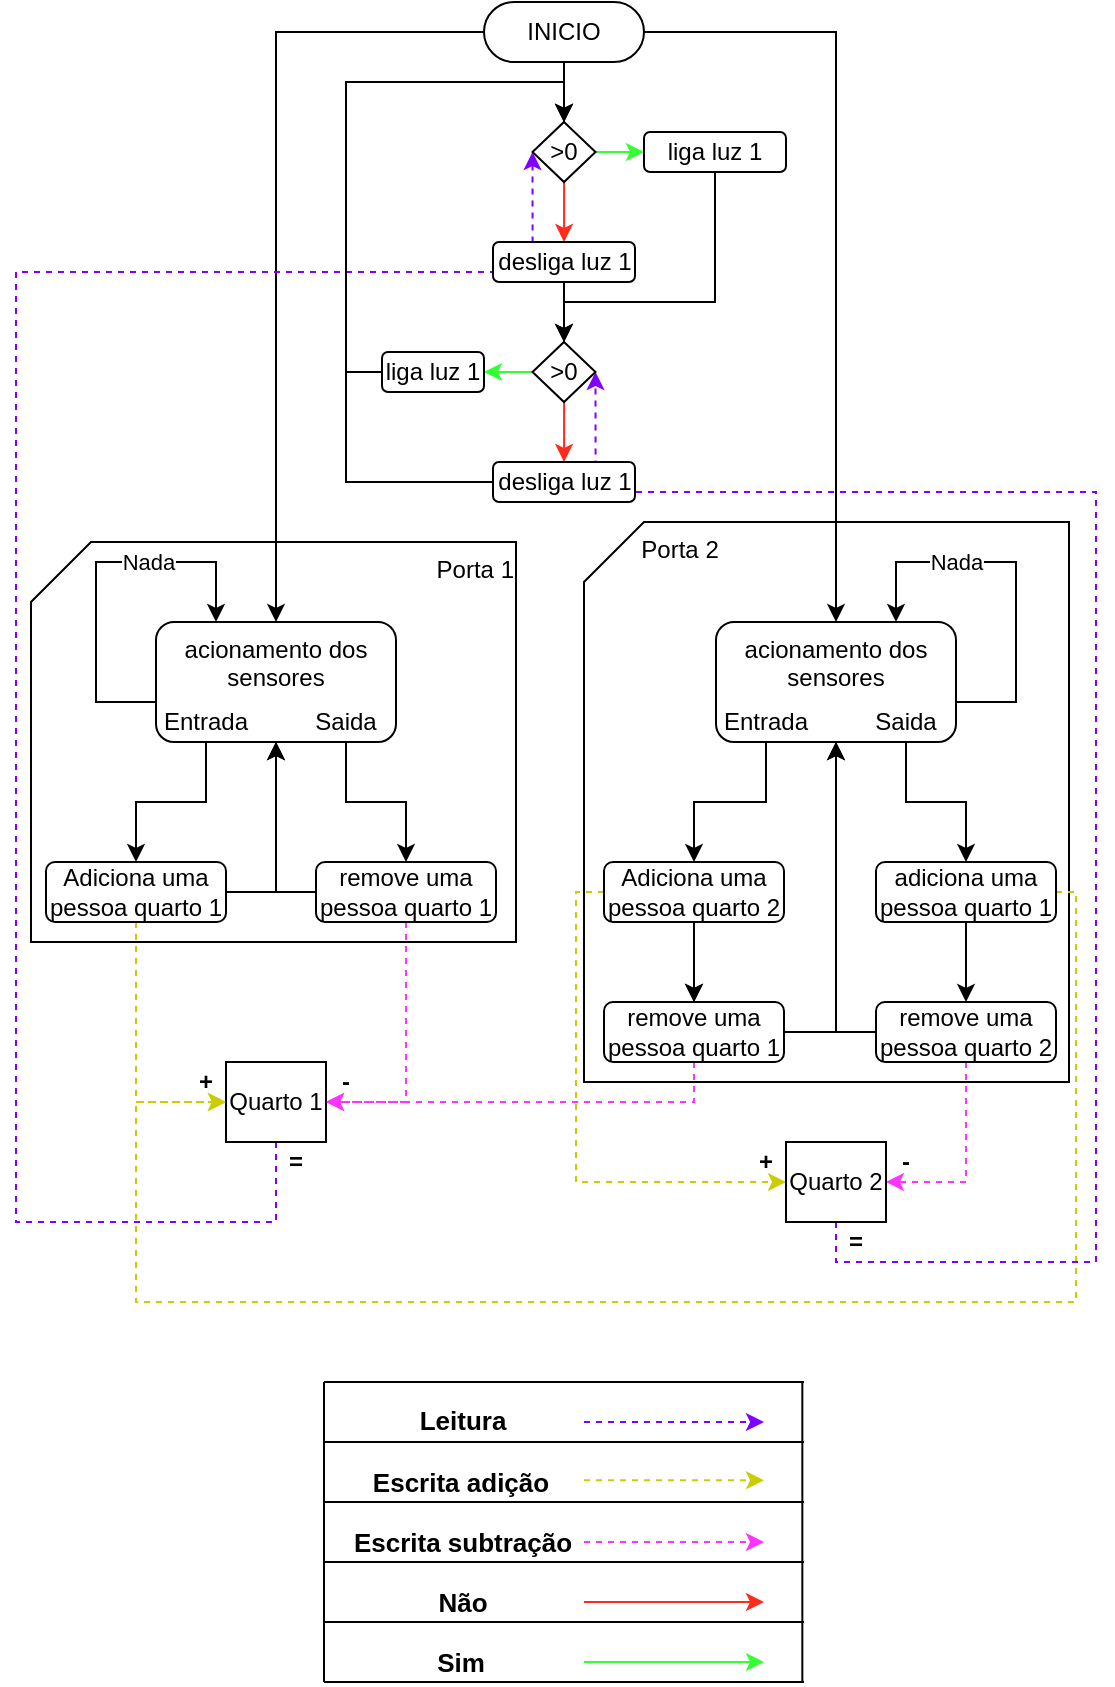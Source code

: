 <mxfile>
    <diagram id="qvJG-phGMzQfW7NpbUfx" name="Page-1">
        <mxGraphModel dx="710" dy="611" grid="1" gridSize="10" guides="1" tooltips="1" connect="1" arrows="1" fold="1" page="1" pageScale="1" pageWidth="850" pageHeight="1100" math="0" shadow="0">
            <root>
                <mxCell id="0"/>
                <mxCell id="1" parent="0"/>
                <mxCell id="2" value="&amp;nbsp; &amp;nbsp; &amp;nbsp; &amp;nbsp; Porta 2" style="shape=card;whiteSpace=wrap;html=1;verticalAlign=top;align=left;" vertex="1" parent="1">
                    <mxGeometry x="414" y="300" width="242.5" height="280" as="geometry"/>
                </mxCell>
                <mxCell id="3" value="Porta 1" style="shape=card;whiteSpace=wrap;html=1;verticalAlign=top;align=right;" vertex="1" parent="1">
                    <mxGeometry x="137.5" y="310" width="242.5" height="200" as="geometry"/>
                </mxCell>
                <mxCell id="4" style="edgeStyle=orthogonalEdgeStyle;rounded=0;orthogonalLoop=1;jettySize=auto;html=1;entryX=0.5;entryY=0;entryDx=0;entryDy=0;" edge="1" parent="1" source="7" target="8">
                    <mxGeometry relative="1" as="geometry">
                        <mxPoint x="300" y="350" as="targetPoint"/>
                        <Array as="points">
                            <mxPoint x="260" y="55"/>
                        </Array>
                    </mxGeometry>
                </mxCell>
                <mxCell id="5" style="edgeStyle=orthogonalEdgeStyle;rounded=0;orthogonalLoop=1;jettySize=auto;html=1;entryX=0.5;entryY=0;entryDx=0;entryDy=0;" edge="1" parent="1" source="7" target="23">
                    <mxGeometry relative="1" as="geometry">
                        <Array as="points">
                            <mxPoint x="540" y="55"/>
                        </Array>
                    </mxGeometry>
                </mxCell>
                <mxCell id="6" style="edgeStyle=orthogonalEdgeStyle;rounded=0;orthogonalLoop=1;jettySize=auto;html=1;entryX=0.5;entryY=0;entryDx=0;entryDy=0;" edge="1" parent="1" source="7" target="47">
                    <mxGeometry relative="1" as="geometry">
                        <mxPoint x="404" y="110" as="targetPoint"/>
                    </mxGeometry>
                </mxCell>
                <mxCell id="7" value="INICIO" style="rounded=1;whiteSpace=wrap;html=1;arcSize=50;" vertex="1" parent="1">
                    <mxGeometry x="364" y="40" width="80" height="30" as="geometry"/>
                </mxCell>
                <mxCell id="8" value="acionamento dos sensores" style="rounded=1;whiteSpace=wrap;html=1;horizontal=1;verticalAlign=top;" vertex="1" parent="1">
                    <mxGeometry x="200" y="350" width="120" height="60" as="geometry"/>
                </mxCell>
                <mxCell id="9" style="edgeStyle=orthogonalEdgeStyle;rounded=0;orthogonalLoop=1;jettySize=auto;html=1;entryX=0.5;entryY=0;entryDx=0;entryDy=0;" edge="1" parent="1" source="10" target="15">
                    <mxGeometry relative="1" as="geometry">
                        <mxPoint x="180" y="470" as="targetPoint"/>
                    </mxGeometry>
                </mxCell>
                <mxCell id="10" value="Entrada" style="text;html=1;strokeColor=none;fillColor=none;align=center;verticalAlign=middle;whiteSpace=wrap;rounded=0;" vertex="1" parent="1">
                    <mxGeometry x="200" y="390" width="50" height="20" as="geometry"/>
                </mxCell>
                <mxCell id="11" style="edgeStyle=orthogonalEdgeStyle;rounded=0;orthogonalLoop=1;jettySize=auto;html=1;entryX=0.5;entryY=0;entryDx=0;entryDy=0;" edge="1" parent="1" source="12" target="20">
                    <mxGeometry relative="1" as="geometry">
                        <mxPoint x="340" y="470" as="targetPoint"/>
                        <Array as="points">
                            <mxPoint x="295" y="440"/>
                            <mxPoint x="325" y="440"/>
                        </Array>
                    </mxGeometry>
                </mxCell>
                <mxCell id="12" value="Saida" style="text;html=1;strokeColor=none;fillColor=none;align=center;verticalAlign=middle;whiteSpace=wrap;rounded=0;" vertex="1" parent="1">
                    <mxGeometry x="270" y="390" width="50" height="20" as="geometry"/>
                </mxCell>
                <mxCell id="13" style="edgeStyle=orthogonalEdgeStyle;rounded=0;orthogonalLoop=1;jettySize=auto;html=1;entryX=0.5;entryY=1;entryDx=0;entryDy=0;" edge="1" parent="1" source="15" target="8">
                    <mxGeometry relative="1" as="geometry">
                        <mxPoint x="260" y="570" as="targetPoint"/>
                        <Array as="points">
                            <mxPoint x="260" y="485"/>
                        </Array>
                    </mxGeometry>
                </mxCell>
                <mxCell id="14" style="edgeStyle=orthogonalEdgeStyle;rounded=0;orthogonalLoop=1;jettySize=auto;html=1;entryX=0;entryY=0.5;entryDx=0;entryDy=0;dashed=1;exitX=0.5;exitY=1;exitDx=0;exitDy=0;fillColor=#1ba1e2;strokeColor=#CCCC00;" edge="1" parent="1" source="15" target="22">
                    <mxGeometry relative="1" as="geometry">
                        <Array as="points">
                            <mxPoint x="190" y="590"/>
                        </Array>
                    </mxGeometry>
                </mxCell>
                <mxCell id="15" value="Adiciona uma pessoa quarto&amp;nbsp;1" style="rounded=1;whiteSpace=wrap;html=1;" vertex="1" parent="1">
                    <mxGeometry x="145" y="470" width="90" height="30" as="geometry"/>
                </mxCell>
                <mxCell id="16" style="edgeStyle=orthogonalEdgeStyle;rounded=0;orthogonalLoop=1;jettySize=auto;html=1;entryX=0.25;entryY=0;entryDx=0;entryDy=0;" edge="1" parent="1" source="8" target="8">
                    <mxGeometry relative="1" as="geometry">
                        <Array as="points">
                            <mxPoint x="170" y="390"/>
                            <mxPoint x="170" y="320"/>
                            <mxPoint x="230" y="320"/>
                        </Array>
                    </mxGeometry>
                </mxCell>
                <mxCell id="17" value="Nada" style="edgeLabel;html=1;align=center;verticalAlign=middle;resizable=0;points=[];" vertex="1" connectable="0" parent="16">
                    <mxGeometry x="0.201" y="-2" relative="1" as="geometry">
                        <mxPoint x="12" y="-2" as="offset"/>
                    </mxGeometry>
                </mxCell>
                <mxCell id="18" style="edgeStyle=orthogonalEdgeStyle;rounded=0;orthogonalLoop=1;jettySize=auto;html=1;" edge="1" parent="1" source="20" target="8">
                    <mxGeometry relative="1" as="geometry">
                        <mxPoint x="260" y="570" as="targetPoint"/>
                        <Array as="points">
                            <mxPoint x="260" y="485"/>
                        </Array>
                    </mxGeometry>
                </mxCell>
                <mxCell id="19" style="edgeStyle=orthogonalEdgeStyle;rounded=0;orthogonalLoop=1;jettySize=auto;html=1;entryX=1;entryY=0.5;entryDx=0;entryDy=0;dashed=1;exitX=0.5;exitY=1;exitDx=0;exitDy=0;strokeColor=#FF33FF;" edge="1" parent="1" source="20" target="22">
                    <mxGeometry relative="1" as="geometry">
                        <Array as="points">
                            <mxPoint x="325" y="590"/>
                        </Array>
                    </mxGeometry>
                </mxCell>
                <mxCell id="20" value="remove uma pessoa quarto 1" style="rounded=1;whiteSpace=wrap;html=1;" vertex="1" parent="1">
                    <mxGeometry x="280" y="470" width="90" height="30" as="geometry"/>
                </mxCell>
                <mxCell id="21" style="edgeStyle=orthogonalEdgeStyle;rounded=0;orthogonalLoop=1;jettySize=auto;html=1;entryX=0;entryY=0.5;entryDx=0;entryDy=0;dashed=1;strokeColor=#7F00FF;" edge="1" parent="1" source="22" target="47">
                    <mxGeometry relative="1" as="geometry">
                        <Array as="points">
                            <mxPoint x="260" y="650"/>
                            <mxPoint x="130" y="650"/>
                            <mxPoint x="130" y="175"/>
                            <mxPoint x="388" y="175"/>
                        </Array>
                    </mxGeometry>
                </mxCell>
                <mxCell id="22" value="Quarto 1" style="rounded=0;whiteSpace=wrap;html=1;" vertex="1" parent="1">
                    <mxGeometry x="235" y="570" width="50" height="40" as="geometry"/>
                </mxCell>
                <mxCell id="23" value="acionamento dos sensores" style="rounded=1;whiteSpace=wrap;html=1;horizontal=1;verticalAlign=top;" vertex="1" parent="1">
                    <mxGeometry x="480" y="350" width="120" height="60" as="geometry"/>
                </mxCell>
                <mxCell id="24" style="edgeStyle=orthogonalEdgeStyle;rounded=0;orthogonalLoop=1;jettySize=auto;html=1;entryX=0.5;entryY=0;entryDx=0;entryDy=0;" edge="1" parent="1" source="25" target="31">
                    <mxGeometry relative="1" as="geometry"/>
                </mxCell>
                <mxCell id="25" value="Entrada" style="text;html=1;strokeColor=none;fillColor=none;align=center;verticalAlign=middle;whiteSpace=wrap;rounded=0;" vertex="1" parent="1">
                    <mxGeometry x="480" y="390" width="50" height="20" as="geometry"/>
                </mxCell>
                <mxCell id="26" style="edgeStyle=orthogonalEdgeStyle;rounded=0;orthogonalLoop=1;jettySize=auto;html=1;entryX=0.5;entryY=0;entryDx=0;entryDy=0;" edge="1" parent="1" source="27" target="42">
                    <mxGeometry relative="1" as="geometry"/>
                </mxCell>
                <mxCell id="27" value="Saida" style="text;html=1;strokeColor=none;fillColor=none;align=center;verticalAlign=middle;whiteSpace=wrap;rounded=0;" vertex="1" parent="1">
                    <mxGeometry x="550" y="390" width="50" height="20" as="geometry"/>
                </mxCell>
                <mxCell id="28" style="edgeStyle=orthogonalEdgeStyle;rounded=0;orthogonalLoop=1;jettySize=auto;html=1;entryX=0.5;entryY=0;entryDx=0;entryDy=0;" edge="1" parent="1" source="31" target="39">
                    <mxGeometry relative="1" as="geometry"/>
                </mxCell>
                <mxCell id="29" style="edgeStyle=orthogonalEdgeStyle;rounded=0;orthogonalLoop=1;jettySize=auto;html=1;entryX=0;entryY=0.5;entryDx=0;entryDy=0;dashed=1;fillColor=#1ba1e2;strokeColor=#CCCC00;" edge="1" parent="1" source="31" target="44">
                    <mxGeometry relative="1" as="geometry">
                        <Array as="points">
                            <mxPoint x="410" y="485"/>
                            <mxPoint x="410" y="630"/>
                        </Array>
                    </mxGeometry>
                </mxCell>
                <mxCell id="30" value="" style="edgeStyle=orthogonalEdgeStyle;rounded=0;orthogonalLoop=1;jettySize=auto;html=1;" edge="1" parent="1" source="31" target="39">
                    <mxGeometry relative="1" as="geometry"/>
                </mxCell>
                <mxCell id="31" value="Adiciona uma pessoa quarto 2" style="rounded=1;whiteSpace=wrap;html=1;" vertex="1" parent="1">
                    <mxGeometry x="424" y="470" width="90" height="30" as="geometry"/>
                </mxCell>
                <mxCell id="32" style="edgeStyle=orthogonalEdgeStyle;rounded=0;orthogonalLoop=1;jettySize=auto;html=1;entryX=0.75;entryY=0;entryDx=0;entryDy=0;" edge="1" parent="1" source="23" target="23">
                    <mxGeometry relative="1" as="geometry">
                        <Array as="points">
                            <mxPoint x="630" y="390"/>
                            <mxPoint x="630" y="320"/>
                            <mxPoint x="570" y="320"/>
                        </Array>
                    </mxGeometry>
                </mxCell>
                <mxCell id="33" value="Nada" style="edgeLabel;html=1;align=center;verticalAlign=middle;resizable=0;points=[];" vertex="1" connectable="0" parent="32">
                    <mxGeometry x="0.201" y="-2" relative="1" as="geometry">
                        <mxPoint x="-16" y="2" as="offset"/>
                    </mxGeometry>
                </mxCell>
                <mxCell id="34" style="edgeStyle=orthogonalEdgeStyle;rounded=0;orthogonalLoop=1;jettySize=auto;html=1;entryX=1;entryY=0.5;entryDx=0;entryDy=0;dashed=1;strokeColor=#FF33FF;" edge="1" parent="1" source="36" target="44">
                    <mxGeometry relative="1" as="geometry"/>
                </mxCell>
                <mxCell id="35" style="edgeStyle=orthogonalEdgeStyle;rounded=0;orthogonalLoop=1;jettySize=auto;html=1;entryX=0.5;entryY=1;entryDx=0;entryDy=0;" edge="1" parent="1" source="36" target="23">
                    <mxGeometry relative="1" as="geometry">
                        <Array as="points">
                            <mxPoint x="540" y="555"/>
                        </Array>
                    </mxGeometry>
                </mxCell>
                <mxCell id="36" value="remove uma pessoa quarto 2" style="rounded=1;whiteSpace=wrap;html=1;" vertex="1" parent="1">
                    <mxGeometry x="560" y="540" width="90" height="30" as="geometry"/>
                </mxCell>
                <mxCell id="37" style="edgeStyle=orthogonalEdgeStyle;rounded=0;orthogonalLoop=1;jettySize=auto;html=1;entryX=1;entryY=0.5;entryDx=0;entryDy=0;dashed=1;strokeColor=#FF33FF;" edge="1" parent="1" source="39" target="22">
                    <mxGeometry relative="1" as="geometry">
                        <Array as="points">
                            <mxPoint x="469" y="590"/>
                        </Array>
                    </mxGeometry>
                </mxCell>
                <mxCell id="38" style="edgeStyle=orthogonalEdgeStyle;rounded=0;orthogonalLoop=1;jettySize=auto;html=1;" edge="1" parent="1" source="39" target="23">
                    <mxGeometry relative="1" as="geometry">
                        <Array as="points">
                            <mxPoint x="540" y="555"/>
                        </Array>
                    </mxGeometry>
                </mxCell>
                <mxCell id="39" value="remove uma pessoa quarto 1" style="rounded=1;whiteSpace=wrap;html=1;" vertex="1" parent="1">
                    <mxGeometry x="424" y="540" width="90" height="30" as="geometry"/>
                </mxCell>
                <mxCell id="40" style="edgeStyle=orthogonalEdgeStyle;rounded=0;orthogonalLoop=1;jettySize=auto;html=1;entryX=0.5;entryY=0;entryDx=0;entryDy=0;" edge="1" parent="1" source="42" target="36">
                    <mxGeometry relative="1" as="geometry"/>
                </mxCell>
                <mxCell id="41" style="edgeStyle=orthogonalEdgeStyle;rounded=0;orthogonalLoop=1;jettySize=auto;html=1;entryX=0;entryY=0.5;entryDx=0;entryDy=0;dashed=1;fillColor=#1ba1e2;strokeColor=#CCCC00;" edge="1" parent="1" source="42" target="22">
                    <mxGeometry relative="1" as="geometry">
                        <Array as="points">
                            <mxPoint x="660" y="485"/>
                            <mxPoint x="660" y="690"/>
                            <mxPoint x="190" y="690"/>
                            <mxPoint x="190" y="590"/>
                        </Array>
                    </mxGeometry>
                </mxCell>
                <mxCell id="42" value="adiciona uma pessoa quarto 1" style="rounded=1;whiteSpace=wrap;html=1;" vertex="1" parent="1">
                    <mxGeometry x="560" y="470" width="90" height="30" as="geometry"/>
                </mxCell>
                <mxCell id="43" style="edgeStyle=orthogonalEdgeStyle;rounded=0;orthogonalLoop=1;jettySize=auto;html=1;entryX=1;entryY=0.5;entryDx=0;entryDy=0;dashed=1;strokeColor=#7F00FF;" edge="1" parent="1" source="44" target="54">
                    <mxGeometry relative="1" as="geometry">
                        <Array as="points">
                            <mxPoint x="540" y="670"/>
                            <mxPoint x="670" y="670"/>
                            <mxPoint x="670" y="285"/>
                        </Array>
                    </mxGeometry>
                </mxCell>
                <mxCell id="44" value="Quarto 2" style="rounded=0;whiteSpace=wrap;html=1;" vertex="1" parent="1">
                    <mxGeometry x="515" y="610" width="50" height="40" as="geometry"/>
                </mxCell>
                <mxCell id="45" style="edgeStyle=orthogonalEdgeStyle;rounded=0;orthogonalLoop=1;jettySize=auto;html=1;strokeColor=#FF2B1C;" edge="1" parent="1" source="47" target="49">
                    <mxGeometry relative="1" as="geometry">
                        <mxPoint x="404" y="160" as="targetPoint"/>
                    </mxGeometry>
                </mxCell>
                <mxCell id="46" style="edgeStyle=orthogonalEdgeStyle;rounded=0;orthogonalLoop=1;jettySize=auto;html=1;entryX=0;entryY=0.5;entryDx=0;entryDy=0;strokeColor=#33FF33;" edge="1" parent="1" source="47" target="51">
                    <mxGeometry relative="1" as="geometry"/>
                </mxCell>
                <mxCell id="47" value="&amp;gt;0" style="rhombus;whiteSpace=wrap;html=1;" vertex="1" parent="1">
                    <mxGeometry x="388.25" y="100" width="31.5" height="30" as="geometry"/>
                </mxCell>
                <mxCell id="48" value="" style="edgeStyle=orthogonalEdgeStyle;rounded=0;orthogonalLoop=1;jettySize=auto;html=1;" edge="1" parent="1" source="49" target="54">
                    <mxGeometry relative="1" as="geometry"/>
                </mxCell>
                <mxCell id="49" value="desliga luz 1" style="rounded=1;whiteSpace=wrap;html=1;" vertex="1" parent="1">
                    <mxGeometry x="368.5" y="160" width="71" height="20" as="geometry"/>
                </mxCell>
                <mxCell id="50" style="edgeStyle=orthogonalEdgeStyle;rounded=0;orthogonalLoop=1;jettySize=auto;html=1;entryX=0.5;entryY=0;entryDx=0;entryDy=0;" edge="1" parent="1" source="51" target="54">
                    <mxGeometry relative="1" as="geometry">
                        <Array as="points">
                            <mxPoint x="480" y="190"/>
                            <mxPoint x="404" y="190"/>
                        </Array>
                    </mxGeometry>
                </mxCell>
                <mxCell id="51" value="liga luz 1" style="rounded=1;whiteSpace=wrap;html=1;" vertex="1" parent="1">
                    <mxGeometry x="444" y="105" width="71" height="20" as="geometry"/>
                </mxCell>
                <mxCell id="52" value="" style="edgeStyle=orthogonalEdgeStyle;rounded=0;orthogonalLoop=1;jettySize=auto;html=1;strokeColor=#33FF33;" edge="1" parent="1" source="54" target="58">
                    <mxGeometry relative="1" as="geometry"/>
                </mxCell>
                <mxCell id="53" style="edgeStyle=orthogonalEdgeStyle;rounded=0;orthogonalLoop=1;jettySize=auto;html=1;entryX=0.5;entryY=0;entryDx=0;entryDy=0;strokeColor=#FF2B1C;" edge="1" parent="1" source="54" target="56">
                    <mxGeometry relative="1" as="geometry"/>
                </mxCell>
                <mxCell id="54" value="&amp;gt;0" style="rhombus;whiteSpace=wrap;html=1;" vertex="1" parent="1">
                    <mxGeometry x="388.25" y="210" width="31.5" height="30" as="geometry"/>
                </mxCell>
                <mxCell id="55" style="edgeStyle=orthogonalEdgeStyle;rounded=0;orthogonalLoop=1;jettySize=auto;html=1;entryX=0.5;entryY=0;entryDx=0;entryDy=0;" edge="1" parent="1" source="56" target="47">
                    <mxGeometry relative="1" as="geometry">
                        <Array as="points">
                            <mxPoint x="295" y="280"/>
                            <mxPoint x="295" y="80"/>
                            <mxPoint x="404" y="80"/>
                        </Array>
                    </mxGeometry>
                </mxCell>
                <mxCell id="56" value="desliga luz 1" style="rounded=1;whiteSpace=wrap;html=1;" vertex="1" parent="1">
                    <mxGeometry x="368.5" y="270" width="71" height="20" as="geometry"/>
                </mxCell>
                <mxCell id="57" style="edgeStyle=orthogonalEdgeStyle;rounded=0;orthogonalLoop=1;jettySize=auto;html=1;entryX=0.5;entryY=0;entryDx=0;entryDy=0;" edge="1" parent="1" source="58" target="47">
                    <mxGeometry relative="1" as="geometry">
                        <mxPoint x="405" y="100" as="targetPoint"/>
                        <Array as="points">
                            <mxPoint x="295" y="225"/>
                            <mxPoint x="295" y="80"/>
                            <mxPoint x="404" y="80"/>
                        </Array>
                    </mxGeometry>
                </mxCell>
                <mxCell id="58" value="liga luz 1" style="rounded=1;whiteSpace=wrap;html=1;" vertex="1" parent="1">
                    <mxGeometry x="313" y="215" width="51" height="20" as="geometry"/>
                </mxCell>
                <mxCell id="59" value="+" style="text;html=1;strokeColor=none;fillColor=none;align=center;verticalAlign=middle;whiteSpace=wrap;rounded=0;fontStyle=1" vertex="1" parent="1">
                    <mxGeometry x="215" y="570" width="20" height="20" as="geometry"/>
                </mxCell>
                <mxCell id="60" value="-" style="text;html=1;strokeColor=none;fillColor=none;align=center;verticalAlign=middle;whiteSpace=wrap;rounded=0;fontStyle=1" vertex="1" parent="1">
                    <mxGeometry x="285" y="570" width="20" height="20" as="geometry"/>
                </mxCell>
                <mxCell id="61" value="=" style="text;html=1;strokeColor=none;fillColor=none;align=center;verticalAlign=middle;whiteSpace=wrap;rounded=0;fontStyle=1" vertex="1" parent="1">
                    <mxGeometry x="260" y="610" width="20" height="20" as="geometry"/>
                </mxCell>
                <mxCell id="62" value="=" style="text;html=1;strokeColor=none;fillColor=none;align=center;verticalAlign=middle;whiteSpace=wrap;rounded=0;fontStyle=1" vertex="1" parent="1">
                    <mxGeometry x="540" y="650" width="20" height="20" as="geometry"/>
                </mxCell>
                <mxCell id="63" value="+" style="text;html=1;strokeColor=none;fillColor=none;align=center;verticalAlign=middle;whiteSpace=wrap;rounded=0;fontStyle=1" vertex="1" parent="1">
                    <mxGeometry x="495" y="610" width="20" height="20" as="geometry"/>
                </mxCell>
                <mxCell id="64" value="-" style="text;html=1;strokeColor=none;fillColor=none;align=center;verticalAlign=middle;whiteSpace=wrap;rounded=0;fontStyle=1" vertex="1" parent="1">
                    <mxGeometry x="565" y="610" width="20" height="20" as="geometry"/>
                </mxCell>
                <mxCell id="65" style="rounded=0;orthogonalLoop=1;jettySize=auto;html=1;dashed=1;strokeColor=#7F00FF;" edge="1" parent="1">
                    <mxGeometry relative="1" as="geometry">
                        <mxPoint x="414" y="750" as="sourcePoint"/>
                        <mxPoint x="504" y="750" as="targetPoint"/>
                    </mxGeometry>
                </mxCell>
                <mxCell id="66" value="Leitura" style="edgeLabel;html=1;align=center;verticalAlign=middle;resizable=0;points=[];fontSize=13;fontStyle=1" vertex="1" connectable="0" parent="65">
                    <mxGeometry x="-0.371" y="1" relative="1" as="geometry">
                        <mxPoint x="-90" as="offset"/>
                    </mxGeometry>
                </mxCell>
                <mxCell id="67" style="rounded=0;orthogonalLoop=1;jettySize=auto;html=1;dashed=1;fillColor=#1ba1e2;strokeColor=#CCCC00;" edge="1" parent="1">
                    <mxGeometry relative="1" as="geometry">
                        <mxPoint x="414" y="779.17" as="sourcePoint"/>
                        <mxPoint x="504" y="779.17" as="targetPoint"/>
                    </mxGeometry>
                </mxCell>
                <mxCell id="68" value="Escrita adição" style="edgeLabel;html=1;align=center;verticalAlign=middle;resizable=0;points=[];fontSize=13;fontStyle=1" vertex="1" connectable="0" parent="1">
                    <mxGeometry x="352.173" y="780" as="geometry"/>
                </mxCell>
                <mxCell id="69" style="rounded=0;orthogonalLoop=1;jettySize=auto;html=1;dashed=1;strokeColor=#FF33FF;" edge="1" parent="1">
                    <mxGeometry relative="1" as="geometry">
                        <mxPoint x="414" y="810" as="sourcePoint"/>
                        <mxPoint x="504" y="810" as="targetPoint"/>
                    </mxGeometry>
                </mxCell>
                <mxCell id="70" value="Escrita subtração" style="edgeLabel;html=1;align=center;verticalAlign=middle;resizable=0;points=[];fontSize=13;fontStyle=1" vertex="1" connectable="0" parent="69">
                    <mxGeometry x="-0.343" y="-3" relative="1" as="geometry">
                        <mxPoint x="-91" y="-3" as="offset"/>
                    </mxGeometry>
                </mxCell>
                <mxCell id="71" style="rounded=0;orthogonalLoop=1;jettySize=auto;html=1;strokeColor=#FF2B1C;" edge="1" parent="1">
                    <mxGeometry relative="1" as="geometry">
                        <mxPoint x="504" y="840" as="targetPoint"/>
                        <mxPoint x="414" y="840" as="sourcePoint"/>
                    </mxGeometry>
                </mxCell>
                <mxCell id="72" value="Não" style="edgeLabel;html=1;align=center;verticalAlign=middle;resizable=0;points=[];fontSize=13;fontStyle=1" vertex="1" connectable="0" parent="71">
                    <mxGeometry x="-0.491" relative="1" as="geometry">
                        <mxPoint x="-84" as="offset"/>
                    </mxGeometry>
                </mxCell>
                <mxCell id="73" value="" style="rounded=0;orthogonalLoop=1;jettySize=auto;html=1;strokeColor=#33FF33;" edge="1" parent="1">
                    <mxGeometry relative="1" as="geometry">
                        <mxPoint x="414" y="870" as="sourcePoint"/>
                        <mxPoint x="504" y="870" as="targetPoint"/>
                    </mxGeometry>
                </mxCell>
                <mxCell id="74" value="Sim" style="edgeLabel;html=1;align=center;verticalAlign=middle;resizable=0;points=[];fontSize=13;fontStyle=1" vertex="1" connectable="0" parent="73">
                    <mxGeometry x="-0.318" relative="1" as="geometry">
                        <mxPoint x="-93" as="offset"/>
                    </mxGeometry>
                </mxCell>
                <mxCell id="75" value="" style="endArrow=none;html=1;rounded=0;" edge="1" parent="1">
                    <mxGeometry width="50" height="50" relative="1" as="geometry">
                        <mxPoint x="284" y="730" as="sourcePoint"/>
                        <mxPoint x="524" y="730" as="targetPoint"/>
                    </mxGeometry>
                </mxCell>
                <mxCell id="76" value="" style="endArrow=none;html=1;rounded=0;" edge="1" parent="1">
                    <mxGeometry width="50" height="50" relative="1" as="geometry">
                        <mxPoint x="284" y="760" as="sourcePoint"/>
                        <mxPoint x="524" y="760" as="targetPoint"/>
                    </mxGeometry>
                </mxCell>
                <mxCell id="77" value="" style="endArrow=none;html=1;rounded=0;" edge="1" parent="1">
                    <mxGeometry width="50" height="50" relative="1" as="geometry">
                        <mxPoint x="284" y="790" as="sourcePoint"/>
                        <mxPoint x="524" y="790" as="targetPoint"/>
                    </mxGeometry>
                </mxCell>
                <mxCell id="78" value="" style="endArrow=none;html=1;rounded=0;" edge="1" parent="1">
                    <mxGeometry width="50" height="50" relative="1" as="geometry">
                        <mxPoint x="284" y="820" as="sourcePoint"/>
                        <mxPoint x="524" y="820" as="targetPoint"/>
                    </mxGeometry>
                </mxCell>
                <mxCell id="79" value="" style="endArrow=none;html=1;rounded=0;" edge="1" parent="1">
                    <mxGeometry width="50" height="50" relative="1" as="geometry">
                        <mxPoint x="284" y="850" as="sourcePoint"/>
                        <mxPoint x="524" y="850" as="targetPoint"/>
                    </mxGeometry>
                </mxCell>
                <mxCell id="80" value="" style="endArrow=none;html=1;rounded=0;" edge="1" parent="1">
                    <mxGeometry width="50" height="50" relative="1" as="geometry">
                        <mxPoint x="284" y="880" as="sourcePoint"/>
                        <mxPoint x="524" y="880" as="targetPoint"/>
                    </mxGeometry>
                </mxCell>
                <mxCell id="81" value="" style="endArrow=none;html=1;rounded=0;" edge="1" parent="1">
                    <mxGeometry width="50" height="50" relative="1" as="geometry">
                        <mxPoint x="284" y="880" as="sourcePoint"/>
                        <mxPoint x="284" y="730" as="targetPoint"/>
                    </mxGeometry>
                </mxCell>
                <mxCell id="82" value="" style="endArrow=none;html=1;rounded=0;" edge="1" parent="1">
                    <mxGeometry width="50" height="50" relative="1" as="geometry">
                        <mxPoint x="523.17" y="880" as="sourcePoint"/>
                        <mxPoint x="523.17" y="730" as="targetPoint"/>
                    </mxGeometry>
                </mxCell>
            </root>
        </mxGraphModel>
    </diagram>
</mxfile>